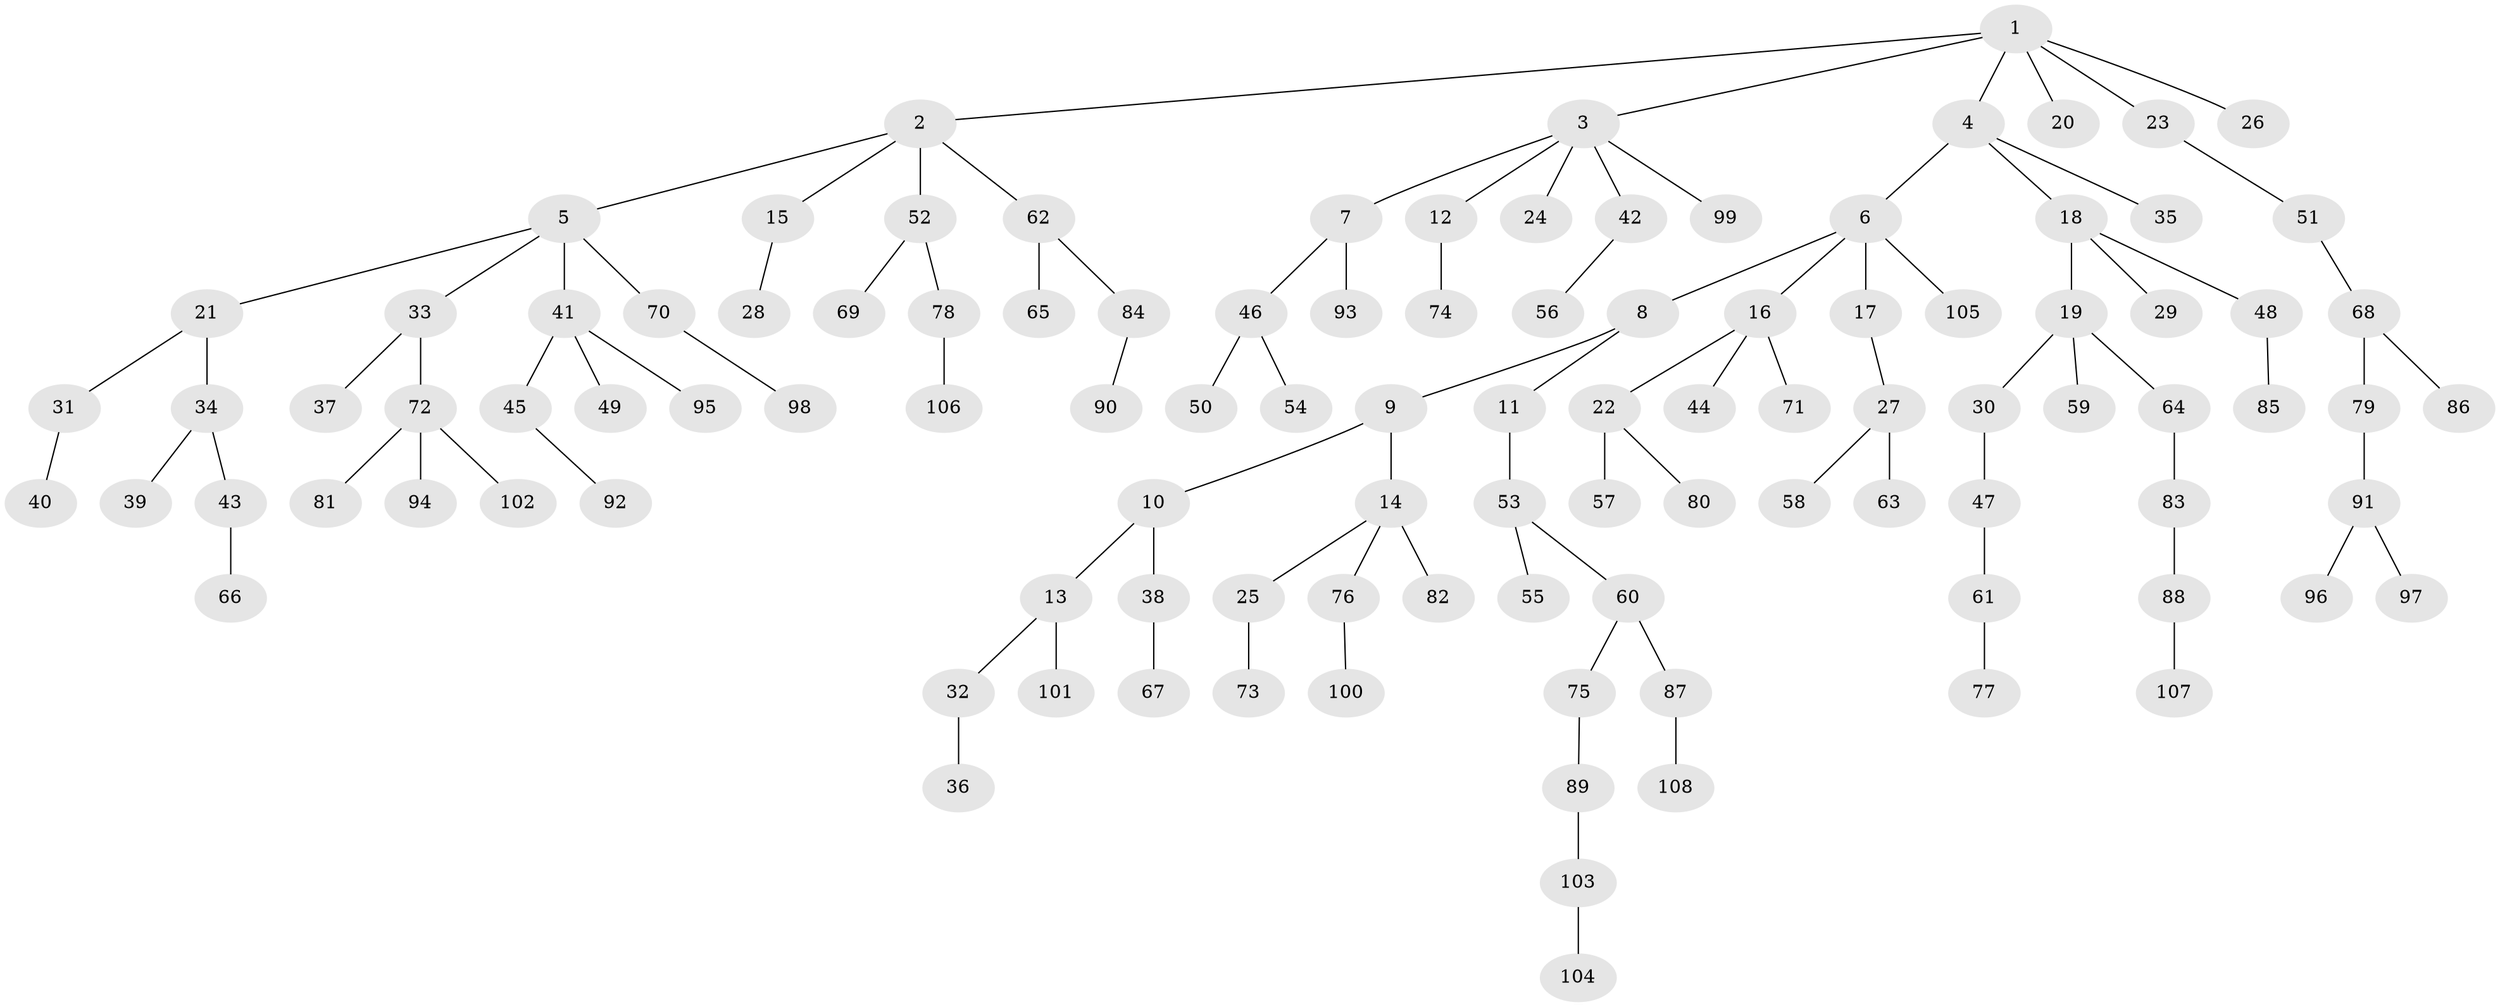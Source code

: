 // Generated by graph-tools (version 1.1) at 2025/11/02/27/25 16:11:28]
// undirected, 108 vertices, 107 edges
graph export_dot {
graph [start="1"]
  node [color=gray90,style=filled];
  1;
  2;
  3;
  4;
  5;
  6;
  7;
  8;
  9;
  10;
  11;
  12;
  13;
  14;
  15;
  16;
  17;
  18;
  19;
  20;
  21;
  22;
  23;
  24;
  25;
  26;
  27;
  28;
  29;
  30;
  31;
  32;
  33;
  34;
  35;
  36;
  37;
  38;
  39;
  40;
  41;
  42;
  43;
  44;
  45;
  46;
  47;
  48;
  49;
  50;
  51;
  52;
  53;
  54;
  55;
  56;
  57;
  58;
  59;
  60;
  61;
  62;
  63;
  64;
  65;
  66;
  67;
  68;
  69;
  70;
  71;
  72;
  73;
  74;
  75;
  76;
  77;
  78;
  79;
  80;
  81;
  82;
  83;
  84;
  85;
  86;
  87;
  88;
  89;
  90;
  91;
  92;
  93;
  94;
  95;
  96;
  97;
  98;
  99;
  100;
  101;
  102;
  103;
  104;
  105;
  106;
  107;
  108;
  1 -- 2;
  1 -- 3;
  1 -- 4;
  1 -- 20;
  1 -- 23;
  1 -- 26;
  2 -- 5;
  2 -- 15;
  2 -- 52;
  2 -- 62;
  3 -- 7;
  3 -- 12;
  3 -- 24;
  3 -- 42;
  3 -- 99;
  4 -- 6;
  4 -- 18;
  4 -- 35;
  5 -- 21;
  5 -- 33;
  5 -- 41;
  5 -- 70;
  6 -- 8;
  6 -- 16;
  6 -- 17;
  6 -- 105;
  7 -- 46;
  7 -- 93;
  8 -- 9;
  8 -- 11;
  9 -- 10;
  9 -- 14;
  10 -- 13;
  10 -- 38;
  11 -- 53;
  12 -- 74;
  13 -- 32;
  13 -- 101;
  14 -- 25;
  14 -- 76;
  14 -- 82;
  15 -- 28;
  16 -- 22;
  16 -- 44;
  16 -- 71;
  17 -- 27;
  18 -- 19;
  18 -- 29;
  18 -- 48;
  19 -- 30;
  19 -- 59;
  19 -- 64;
  21 -- 31;
  21 -- 34;
  22 -- 57;
  22 -- 80;
  23 -- 51;
  25 -- 73;
  27 -- 58;
  27 -- 63;
  30 -- 47;
  31 -- 40;
  32 -- 36;
  33 -- 37;
  33 -- 72;
  34 -- 39;
  34 -- 43;
  38 -- 67;
  41 -- 45;
  41 -- 49;
  41 -- 95;
  42 -- 56;
  43 -- 66;
  45 -- 92;
  46 -- 50;
  46 -- 54;
  47 -- 61;
  48 -- 85;
  51 -- 68;
  52 -- 69;
  52 -- 78;
  53 -- 55;
  53 -- 60;
  60 -- 75;
  60 -- 87;
  61 -- 77;
  62 -- 65;
  62 -- 84;
  64 -- 83;
  68 -- 79;
  68 -- 86;
  70 -- 98;
  72 -- 81;
  72 -- 94;
  72 -- 102;
  75 -- 89;
  76 -- 100;
  78 -- 106;
  79 -- 91;
  83 -- 88;
  84 -- 90;
  87 -- 108;
  88 -- 107;
  89 -- 103;
  91 -- 96;
  91 -- 97;
  103 -- 104;
}
